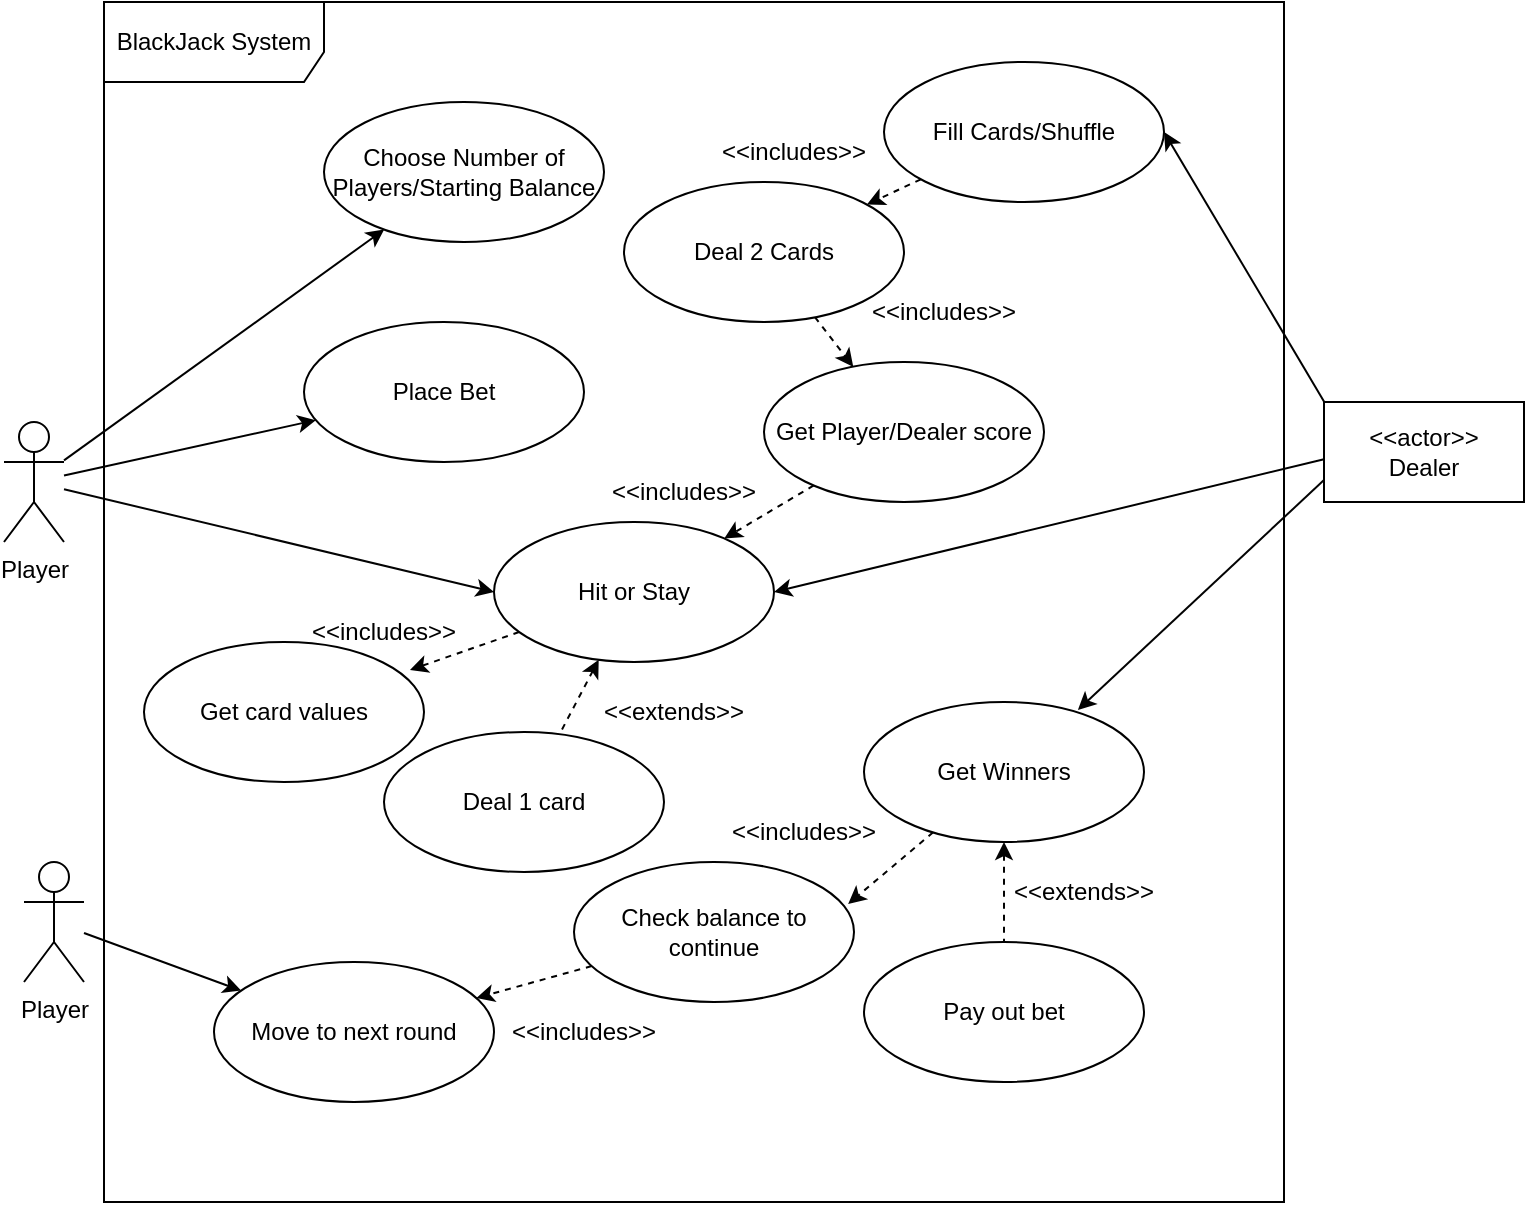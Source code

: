 <mxfile version="15.8.7" type="device"><diagram id="pgXuVyxnfDdUlmDaJM_D" name="Page-1"><mxGraphModel dx="1106" dy="852" grid="1" gridSize="10" guides="1" tooltips="1" connect="1" arrows="1" fold="1" page="1" pageScale="1" pageWidth="850" pageHeight="1100" math="0" shadow="0"><root><mxCell id="0"/><mxCell id="1" parent="0"/><mxCell id="Roe4Mz63VNRjLkV1J1MW-8" style="rounded=0;orthogonalLoop=1;jettySize=auto;html=1;" parent="1" source="Roe4Mz63VNRjLkV1J1MW-1" target="Roe4Mz63VNRjLkV1J1MW-3" edge="1"><mxGeometry relative="1" as="geometry"/></mxCell><mxCell id="Roe4Mz63VNRjLkV1J1MW-12" style="edgeStyle=none;rounded=0;orthogonalLoop=1;jettySize=auto;html=1;" parent="1" source="Roe4Mz63VNRjLkV1J1MW-1" target="Roe4Mz63VNRjLkV1J1MW-11" edge="1"><mxGeometry relative="1" as="geometry"/></mxCell><mxCell id="Roe4Mz63VNRjLkV1J1MW-27" style="edgeStyle=none;rounded=0;orthogonalLoop=1;jettySize=auto;html=1;entryX=0;entryY=0.5;entryDx=0;entryDy=0;startArrow=none;startFill=0;endArrow=classic;endFill=1;fillColor=#e1d5e7;strokeColor=#030303;" parent="1" source="Roe4Mz63VNRjLkV1J1MW-1" target="Roe4Mz63VNRjLkV1J1MW-32" edge="1"><mxGeometry relative="1" as="geometry"/></mxCell><mxCell id="Roe4Mz63VNRjLkV1J1MW-1" value="Player" style="shape=umlActor;verticalLabelPosition=bottom;verticalAlign=top;html=1;outlineConnect=0;" parent="1" vertex="1"><mxGeometry x="60" y="360" width="30" height="60" as="geometry"/></mxCell><mxCell id="Roe4Mz63VNRjLkV1J1MW-16" style="edgeStyle=none;rounded=0;orthogonalLoop=1;jettySize=auto;html=1;entryX=1;entryY=0.5;entryDx=0;entryDy=0;" parent="1" target="Roe4Mz63VNRjLkV1J1MW-15" edge="1"><mxGeometry relative="1" as="geometry"><mxPoint x="720" y="349.737" as="sourcePoint"/></mxGeometry></mxCell><mxCell id="Roe4Mz63VNRjLkV1J1MW-43" style="edgeStyle=none;rounded=0;orthogonalLoop=1;jettySize=auto;html=1;startArrow=none;startFill=0;endArrow=classic;endFill=1;strokeColor=#030303;entryX=0.764;entryY=0.057;entryDx=0;entryDy=0;entryPerimeter=0;" parent="1" target="Roe4Mz63VNRjLkV1J1MW-33" edge="1"><mxGeometry relative="1" as="geometry"><mxPoint x="607.106" y="482.731" as="targetPoint"/><mxPoint x="720" y="389.017" as="sourcePoint"/></mxGeometry></mxCell><mxCell id="nBz9mHwioaY16RPkU4Qf-4" style="edgeStyle=none;rounded=0;orthogonalLoop=1;jettySize=auto;html=1;entryX=1;entryY=0.5;entryDx=0;entryDy=0;" parent="1" target="Roe4Mz63VNRjLkV1J1MW-32" edge="1"><mxGeometry relative="1" as="geometry"><mxPoint x="720" y="378.621" as="sourcePoint"/></mxGeometry></mxCell><mxCell id="Roe4Mz63VNRjLkV1J1MW-3" value="Choose Number of Players/Starting Balance" style="ellipse;whiteSpace=wrap;html=1;" parent="1" vertex="1"><mxGeometry x="220" y="200" width="140" height="70" as="geometry"/></mxCell><mxCell id="Roe4Mz63VNRjLkV1J1MW-11" value="Place Bet" style="ellipse;whiteSpace=wrap;html=1;" parent="1" vertex="1"><mxGeometry x="210" y="310" width="140" height="70" as="geometry"/></mxCell><mxCell id="Roe4Mz63VNRjLkV1J1MW-21" style="edgeStyle=none;rounded=0;orthogonalLoop=1;jettySize=auto;html=1;dashed=1;startArrow=none;startFill=0;endArrow=classic;endFill=1;" parent="1" source="Roe4Mz63VNRjLkV1J1MW-15" target="Roe4Mz63VNRjLkV1J1MW-22" edge="1"><mxGeometry relative="1" as="geometry"><mxPoint x="520" y="420" as="targetPoint"/></mxGeometry></mxCell><mxCell id="Roe4Mz63VNRjLkV1J1MW-15" value="Fill Cards/Shuffle" style="ellipse;whiteSpace=wrap;html=1;" parent="1" vertex="1"><mxGeometry x="500" y="180" width="140" height="70" as="geometry"/></mxCell><mxCell id="Roe4Mz63VNRjLkV1J1MW-47" style="edgeStyle=none;rounded=0;orthogonalLoop=1;jettySize=auto;html=1;dashed=1;startArrow=none;startFill=0;endArrow=classic;endFill=1;strokeColor=#030303;" parent="1" source="Roe4Mz63VNRjLkV1J1MW-22" target="Roe4Mz63VNRjLkV1J1MW-23" edge="1"><mxGeometry relative="1" as="geometry"/></mxCell><mxCell id="Roe4Mz63VNRjLkV1J1MW-22" value="Deal 2 Cards" style="ellipse;whiteSpace=wrap;html=1;" parent="1" vertex="1"><mxGeometry x="370" y="240" width="140" height="70" as="geometry"/></mxCell><mxCell id="nBz9mHwioaY16RPkU4Qf-5" style="edgeStyle=none;rounded=0;orthogonalLoop=1;jettySize=auto;html=1;dashed=1;" parent="1" source="Roe4Mz63VNRjLkV1J1MW-23" target="Roe4Mz63VNRjLkV1J1MW-32" edge="1"><mxGeometry relative="1" as="geometry"/></mxCell><mxCell id="Roe4Mz63VNRjLkV1J1MW-23" value="Get Player/Dealer score" style="ellipse;whiteSpace=wrap;html=1;" parent="1" vertex="1"><mxGeometry x="440" y="330" width="140" height="70" as="geometry"/></mxCell><mxCell id="Roe4Mz63VNRjLkV1J1MW-48" style="edgeStyle=none;rounded=0;orthogonalLoop=1;jettySize=auto;html=1;dashed=1;startArrow=classic;startFill=1;endArrow=none;endFill=0;strokeColor=#030303;" parent="1" source="Roe4Mz63VNRjLkV1J1MW-32" target="Roe4Mz63VNRjLkV1J1MW-41" edge="1"><mxGeometry relative="1" as="geometry"/></mxCell><mxCell id="nBz9mHwioaY16RPkU4Qf-2" style="rounded=0;orthogonalLoop=1;jettySize=auto;html=1;entryX=0.95;entryY=0.2;entryDx=0;entryDy=0;dashed=1;entryPerimeter=0;" parent="1" source="Roe4Mz63VNRjLkV1J1MW-32" target="nBz9mHwioaY16RPkU4Qf-1" edge="1"><mxGeometry relative="1" as="geometry"/></mxCell><mxCell id="Roe4Mz63VNRjLkV1J1MW-32" value="Hit or Stay" style="ellipse;whiteSpace=wrap;html=1;" parent="1" vertex="1"><mxGeometry x="305" y="410" width="140" height="70" as="geometry"/></mxCell><mxCell id="Roe4Mz63VNRjLkV1J1MW-37" style="edgeStyle=none;rounded=0;orthogonalLoop=1;jettySize=auto;html=1;entryX=0.5;entryY=0;entryDx=0;entryDy=0;dashed=1;startArrow=classic;startFill=1;endArrow=none;endFill=0;strokeColor=#030303;" parent="1" source="Roe4Mz63VNRjLkV1J1MW-33" target="Roe4Mz63VNRjLkV1J1MW-35" edge="1"><mxGeometry relative="1" as="geometry"/></mxCell><mxCell id="Roe4Mz63VNRjLkV1J1MW-46" style="edgeStyle=none;rounded=0;orthogonalLoop=1;jettySize=auto;html=1;entryX=0.979;entryY=0.3;entryDx=0;entryDy=0;entryPerimeter=0;dashed=1;startArrow=none;startFill=0;endArrow=classic;endFill=1;strokeColor=#030303;" parent="1" source="Roe4Mz63VNRjLkV1J1MW-33" target="Roe4Mz63VNRjLkV1J1MW-45" edge="1"><mxGeometry relative="1" as="geometry"/></mxCell><mxCell id="Roe4Mz63VNRjLkV1J1MW-33" value="Get Winners" style="ellipse;whiteSpace=wrap;html=1;" parent="1" vertex="1"><mxGeometry x="490" y="500" width="140" height="70" as="geometry"/></mxCell><mxCell id="Roe4Mz63VNRjLkV1J1MW-35" value="Pay out bet" style="ellipse;whiteSpace=wrap;html=1;" parent="1" vertex="1"><mxGeometry x="490" y="620" width="140" height="70" as="geometry"/></mxCell><mxCell id="Roe4Mz63VNRjLkV1J1MW-41" value="Deal 1 card" style="ellipse;whiteSpace=wrap;html=1;" parent="1" vertex="1"><mxGeometry x="250" y="515" width="140" height="70" as="geometry"/></mxCell><mxCell id="zJTPKUYvLxApkJnsNQdQ-6" style="edgeStyle=none;rounded=0;orthogonalLoop=1;jettySize=auto;html=1;dashed=1;" parent="1" source="Roe4Mz63VNRjLkV1J1MW-45" target="zJTPKUYvLxApkJnsNQdQ-1" edge="1"><mxGeometry relative="1" as="geometry"/></mxCell><mxCell id="Roe4Mz63VNRjLkV1J1MW-45" value="Check balance to continue" style="ellipse;whiteSpace=wrap;html=1;" parent="1" vertex="1"><mxGeometry x="345" y="580" width="140" height="70" as="geometry"/></mxCell><mxCell id="Roe4Mz63VNRjLkV1J1MW-52" value="&amp;lt;&amp;lt;extends&amp;gt;&amp;gt;" style="text;html=1;strokeColor=none;fillColor=none;align=center;verticalAlign=middle;whiteSpace=wrap;rounded=0;" parent="1" vertex="1"><mxGeometry x="570" y="580" width="60" height="30" as="geometry"/></mxCell><mxCell id="Roe4Mz63VNRjLkV1J1MW-54" value="&amp;lt;&amp;lt;extends&amp;gt;&amp;gt;" style="text;html=1;strokeColor=none;fillColor=none;align=center;verticalAlign=middle;whiteSpace=wrap;rounded=0;" parent="1" vertex="1"><mxGeometry x="365" y="490" width="60" height="30" as="geometry"/></mxCell><mxCell id="Roe4Mz63VNRjLkV1J1MW-56" value="&amp;lt;&amp;lt;includes&amp;gt;&amp;gt;" style="text;html=1;strokeColor=none;fillColor=none;align=center;verticalAlign=middle;whiteSpace=wrap;rounded=0;" parent="1" vertex="1"><mxGeometry x="430" y="550" width="60" height="30" as="geometry"/></mxCell><mxCell id="Roe4Mz63VNRjLkV1J1MW-57" value="&amp;lt;&amp;lt;includes&amp;gt;&amp;gt;" style="text;html=1;strokeColor=none;fillColor=none;align=center;verticalAlign=middle;whiteSpace=wrap;rounded=0;" parent="1" vertex="1"><mxGeometry x="425" y="210" width="60" height="30" as="geometry"/></mxCell><mxCell id="Roe4Mz63VNRjLkV1J1MW-58" value="&amp;lt;&amp;lt;includes&amp;gt;&amp;gt;" style="text;html=1;strokeColor=none;fillColor=none;align=center;verticalAlign=middle;whiteSpace=wrap;rounded=0;" parent="1" vertex="1"><mxGeometry x="500" y="290" width="60" height="30" as="geometry"/></mxCell><mxCell id="Roe4Mz63VNRjLkV1J1MW-59" value="BlackJack System" style="shape=umlFrame;whiteSpace=wrap;html=1;width=110;height=40;" parent="1" vertex="1"><mxGeometry x="110" y="150" width="590" height="600" as="geometry"/></mxCell><mxCell id="nBz9mHwioaY16RPkU4Qf-1" value="Get card values" style="ellipse;whiteSpace=wrap;html=1;" parent="1" vertex="1"><mxGeometry x="130" y="470" width="140" height="70" as="geometry"/></mxCell><mxCell id="nBz9mHwioaY16RPkU4Qf-3" value="&amp;lt;&amp;lt;includes&amp;gt;&amp;gt;" style="text;html=1;strokeColor=none;fillColor=none;align=center;verticalAlign=middle;whiteSpace=wrap;rounded=0;" parent="1" vertex="1"><mxGeometry x="220" y="450" width="60" height="30" as="geometry"/></mxCell><mxCell id="nBz9mHwioaY16RPkU4Qf-6" value="&amp;lt;&amp;lt;includes&amp;gt;&amp;gt;" style="text;html=1;strokeColor=none;fillColor=none;align=center;verticalAlign=middle;whiteSpace=wrap;rounded=0;" parent="1" vertex="1"><mxGeometry x="370" y="380" width="60" height="30" as="geometry"/></mxCell><mxCell id="zJTPKUYvLxApkJnsNQdQ-1" value="Move to next round" style="ellipse;whiteSpace=wrap;html=1;" parent="1" vertex="1"><mxGeometry x="165" y="630" width="140" height="70" as="geometry"/></mxCell><mxCell id="zJTPKUYvLxApkJnsNQdQ-5" style="rounded=0;orthogonalLoop=1;jettySize=auto;html=1;" parent="1" source="zJTPKUYvLxApkJnsNQdQ-4" target="zJTPKUYvLxApkJnsNQdQ-1" edge="1"><mxGeometry relative="1" as="geometry"/></mxCell><mxCell id="zJTPKUYvLxApkJnsNQdQ-4" value="Player" style="shape=umlActor;verticalLabelPosition=bottom;verticalAlign=top;html=1;outlineConnect=0;" parent="1" vertex="1"><mxGeometry x="70" y="580" width="30" height="60" as="geometry"/></mxCell><mxCell id="zJTPKUYvLxApkJnsNQdQ-7" value="&amp;lt;&amp;lt;includes&amp;gt;&amp;gt;" style="text;html=1;strokeColor=none;fillColor=none;align=center;verticalAlign=middle;whiteSpace=wrap;rounded=0;" parent="1" vertex="1"><mxGeometry x="320" y="650" width="60" height="30" as="geometry"/></mxCell><mxCell id="8IVGYeOgsZCId1IJDIIM-1" value="&amp;lt;&amp;lt;actor&amp;gt;&amp;gt;&lt;br&gt;Dealer" style="rounded=0;whiteSpace=wrap;html=1;" vertex="1" parent="1"><mxGeometry x="720" y="350" width="100" height="50" as="geometry"/></mxCell></root></mxGraphModel></diagram></mxfile>